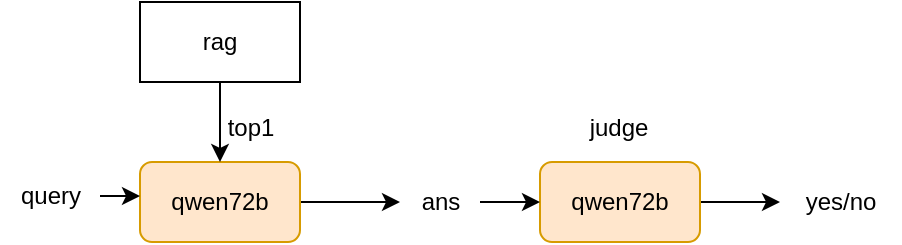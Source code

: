 <mxfile version="26.0.15">
  <diagram name="第 1 页" id="qqnILLaS_TWkCkZgS5z9">
    <mxGraphModel dx="1430" dy="763" grid="1" gridSize="10" guides="1" tooltips="1" connect="1" arrows="1" fold="1" page="1" pageScale="1" pageWidth="827" pageHeight="1169" math="0" shadow="0">
      <root>
        <mxCell id="0" />
        <mxCell id="1" parent="0" />
        <mxCell id="i305Q2q4eE8xXw0m4s4P-9" style="edgeStyle=orthogonalEdgeStyle;rounded=0;orthogonalLoop=1;jettySize=auto;html=1;" edge="1" parent="1" source="i305Q2q4eE8xXw0m4s4P-1">
          <mxGeometry relative="1" as="geometry">
            <mxPoint x="330" y="420" as="targetPoint" />
          </mxGeometry>
        </mxCell>
        <mxCell id="i305Q2q4eE8xXw0m4s4P-1" value="qwen72b" style="rounded=1;whiteSpace=wrap;html=1;fillColor=#ffe6cc;strokeColor=#d79b00;" vertex="1" parent="1">
          <mxGeometry x="200" y="400" width="80" height="40" as="geometry" />
        </mxCell>
        <mxCell id="i305Q2q4eE8xXw0m4s4P-13" style="edgeStyle=orthogonalEdgeStyle;rounded=0;orthogonalLoop=1;jettySize=auto;html=1;" edge="1" parent="1" source="i305Q2q4eE8xXw0m4s4P-2">
          <mxGeometry relative="1" as="geometry">
            <mxPoint x="520" y="420" as="targetPoint" />
          </mxGeometry>
        </mxCell>
        <mxCell id="i305Q2q4eE8xXw0m4s4P-2" value="qwen72b" style="rounded=1;whiteSpace=wrap;html=1;fillColor=#ffe6cc;strokeColor=#d79b00;" vertex="1" parent="1">
          <mxGeometry x="400" y="400" width="80" height="40" as="geometry" />
        </mxCell>
        <mxCell id="i305Q2q4eE8xXw0m4s4P-4" style="edgeStyle=orthogonalEdgeStyle;rounded=0;orthogonalLoop=1;jettySize=auto;html=1;entryX=0.5;entryY=0;entryDx=0;entryDy=0;" edge="1" parent="1" source="i305Q2q4eE8xXw0m4s4P-3" target="i305Q2q4eE8xXw0m4s4P-1">
          <mxGeometry relative="1" as="geometry" />
        </mxCell>
        <mxCell id="i305Q2q4eE8xXw0m4s4P-3" value="rag" style="rounded=0;whiteSpace=wrap;html=1;" vertex="1" parent="1">
          <mxGeometry x="200" y="320" width="80" height="40" as="geometry" />
        </mxCell>
        <mxCell id="i305Q2q4eE8xXw0m4s4P-5" value="top1" style="text;html=1;align=center;verticalAlign=middle;resizable=0;points=[];autosize=1;strokeColor=none;fillColor=none;" vertex="1" parent="1">
          <mxGeometry x="230" y="368" width="50" height="30" as="geometry" />
        </mxCell>
        <mxCell id="i305Q2q4eE8xXw0m4s4P-6" value="query" style="text;html=1;align=center;verticalAlign=middle;resizable=0;points=[];autosize=1;strokeColor=none;fillColor=none;" vertex="1" parent="1">
          <mxGeometry x="130" y="402" width="50" height="30" as="geometry" />
        </mxCell>
        <mxCell id="i305Q2q4eE8xXw0m4s4P-8" style="edgeStyle=orthogonalEdgeStyle;rounded=0;orthogonalLoop=1;jettySize=auto;html=1;entryX=0.007;entryY=0.432;entryDx=0;entryDy=0;entryPerimeter=0;" edge="1" parent="1" source="i305Q2q4eE8xXw0m4s4P-6" target="i305Q2q4eE8xXw0m4s4P-1">
          <mxGeometry relative="1" as="geometry" />
        </mxCell>
        <mxCell id="i305Q2q4eE8xXw0m4s4P-11" style="edgeStyle=orthogonalEdgeStyle;rounded=0;orthogonalLoop=1;jettySize=auto;html=1;entryX=0;entryY=0.5;entryDx=0;entryDy=0;" edge="1" parent="1" source="i305Q2q4eE8xXw0m4s4P-10" target="i305Q2q4eE8xXw0m4s4P-2">
          <mxGeometry relative="1" as="geometry" />
        </mxCell>
        <mxCell id="i305Q2q4eE8xXw0m4s4P-10" value="ans" style="text;html=1;align=center;verticalAlign=middle;resizable=0;points=[];autosize=1;strokeColor=none;fillColor=none;" vertex="1" parent="1">
          <mxGeometry x="330" y="405" width="40" height="30" as="geometry" />
        </mxCell>
        <mxCell id="i305Q2q4eE8xXw0m4s4P-12" value="judge" style="text;html=1;align=center;verticalAlign=middle;resizable=0;points=[];autosize=1;strokeColor=none;fillColor=none;" vertex="1" parent="1">
          <mxGeometry x="414" y="368" width="50" height="30" as="geometry" />
        </mxCell>
        <mxCell id="i305Q2q4eE8xXw0m4s4P-14" value="yes/no" style="text;html=1;align=center;verticalAlign=middle;resizable=0;points=[];autosize=1;strokeColor=none;fillColor=none;" vertex="1" parent="1">
          <mxGeometry x="520" y="405" width="60" height="30" as="geometry" />
        </mxCell>
      </root>
    </mxGraphModel>
  </diagram>
</mxfile>
